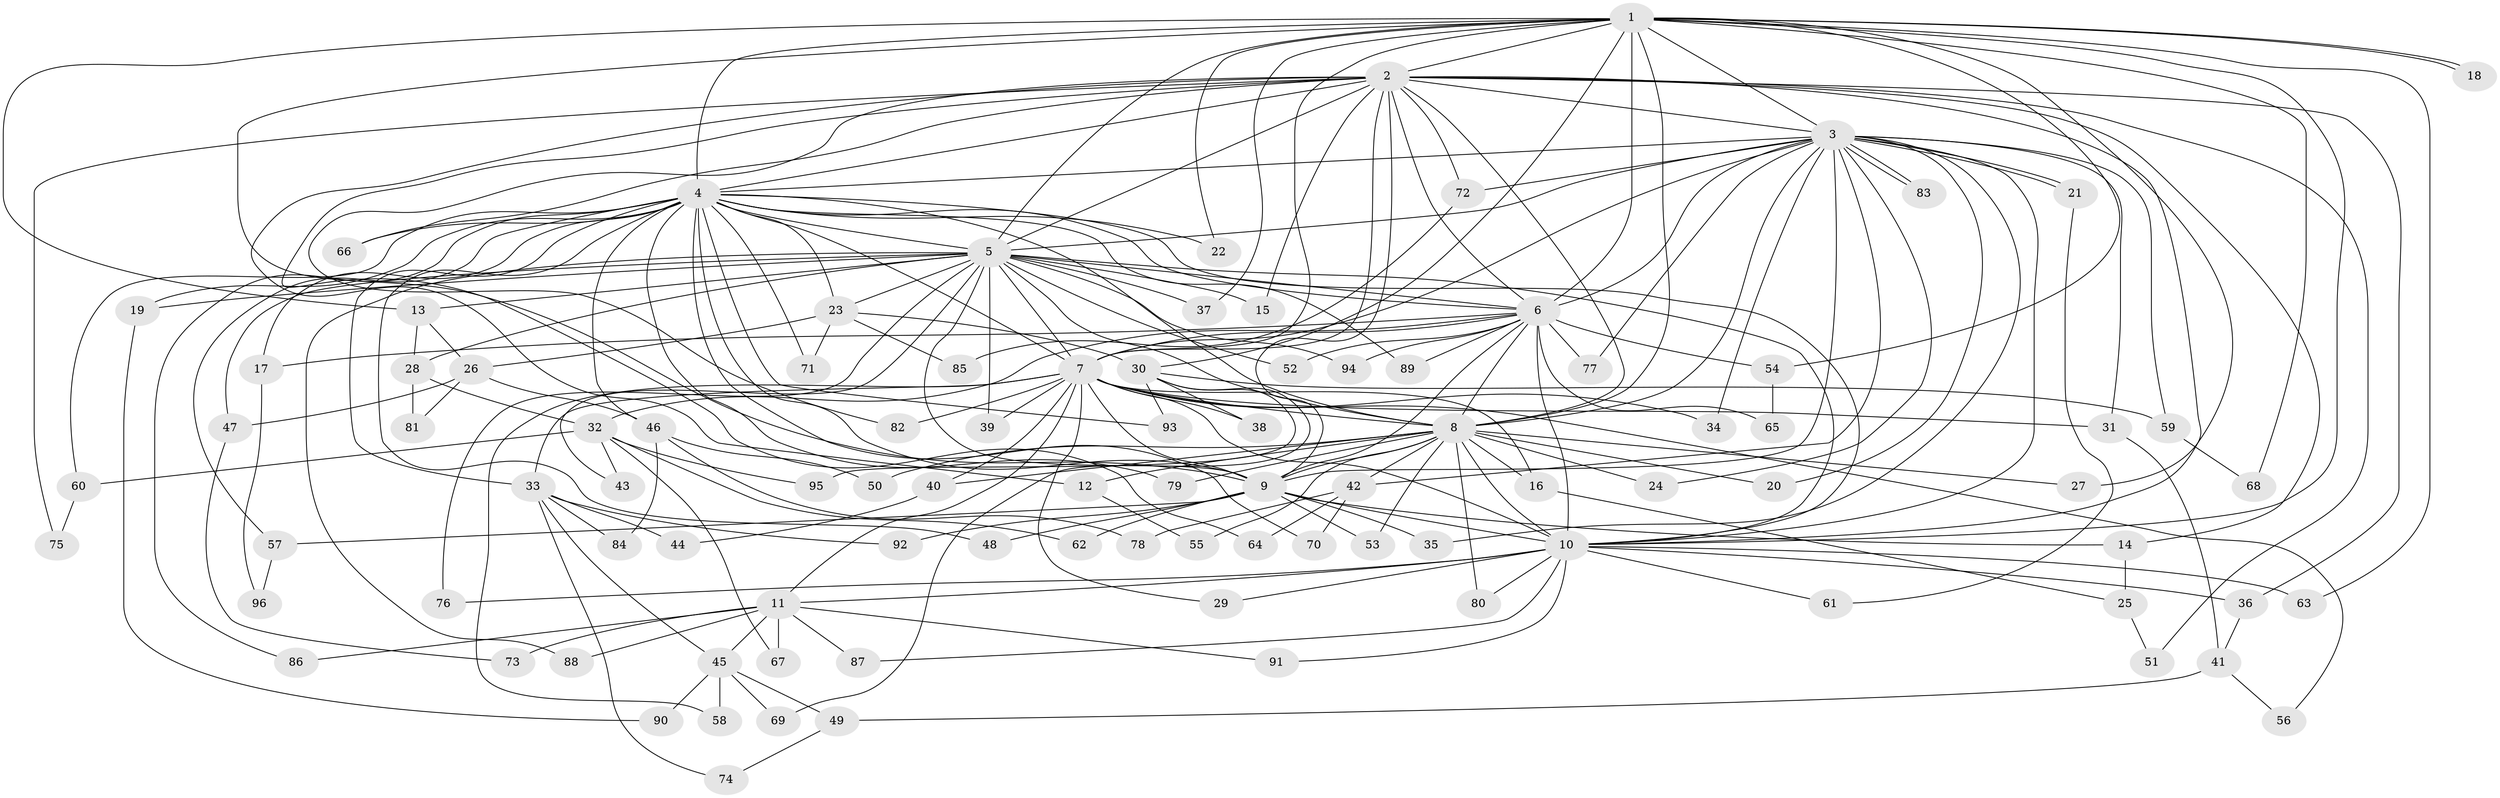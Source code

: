 // Generated by graph-tools (version 1.1) at 2025/13/03/09/25 04:13:42]
// undirected, 96 vertices, 217 edges
graph export_dot {
graph [start="1"]
  node [color=gray90,style=filled];
  1;
  2;
  3;
  4;
  5;
  6;
  7;
  8;
  9;
  10;
  11;
  12;
  13;
  14;
  15;
  16;
  17;
  18;
  19;
  20;
  21;
  22;
  23;
  24;
  25;
  26;
  27;
  28;
  29;
  30;
  31;
  32;
  33;
  34;
  35;
  36;
  37;
  38;
  39;
  40;
  41;
  42;
  43;
  44;
  45;
  46;
  47;
  48;
  49;
  50;
  51;
  52;
  53;
  54;
  55;
  56;
  57;
  58;
  59;
  60;
  61;
  62;
  63;
  64;
  65;
  66;
  67;
  68;
  69;
  70;
  71;
  72;
  73;
  74;
  75;
  76;
  77;
  78;
  79;
  80;
  81;
  82;
  83;
  84;
  85;
  86;
  87;
  88;
  89;
  90;
  91;
  92;
  93;
  94;
  95;
  96;
  1 -- 2;
  1 -- 3;
  1 -- 4;
  1 -- 5;
  1 -- 6;
  1 -- 7;
  1 -- 8;
  1 -- 9;
  1 -- 10;
  1 -- 13;
  1 -- 18;
  1 -- 18;
  1 -- 22;
  1 -- 27;
  1 -- 30;
  1 -- 37;
  1 -- 54;
  1 -- 63;
  1 -- 68;
  2 -- 3;
  2 -- 4;
  2 -- 5;
  2 -- 6;
  2 -- 7;
  2 -- 8;
  2 -- 9;
  2 -- 10;
  2 -- 12;
  2 -- 14;
  2 -- 15;
  2 -- 36;
  2 -- 51;
  2 -- 64;
  2 -- 66;
  2 -- 72;
  2 -- 75;
  2 -- 82;
  3 -- 4;
  3 -- 5;
  3 -- 6;
  3 -- 7;
  3 -- 8;
  3 -- 9;
  3 -- 10;
  3 -- 20;
  3 -- 21;
  3 -- 21;
  3 -- 24;
  3 -- 31;
  3 -- 34;
  3 -- 35;
  3 -- 42;
  3 -- 59;
  3 -- 72;
  3 -- 77;
  3 -- 83;
  3 -- 83;
  4 -- 5;
  4 -- 6;
  4 -- 7;
  4 -- 8;
  4 -- 9;
  4 -- 10;
  4 -- 17;
  4 -- 19;
  4 -- 22;
  4 -- 23;
  4 -- 33;
  4 -- 46;
  4 -- 48;
  4 -- 57;
  4 -- 60;
  4 -- 66;
  4 -- 70;
  4 -- 71;
  4 -- 79;
  4 -- 86;
  4 -- 89;
  4 -- 93;
  5 -- 6;
  5 -- 7;
  5 -- 8;
  5 -- 9;
  5 -- 10;
  5 -- 13;
  5 -- 15;
  5 -- 19;
  5 -- 23;
  5 -- 28;
  5 -- 37;
  5 -- 39;
  5 -- 43;
  5 -- 47;
  5 -- 52;
  5 -- 76;
  5 -- 88;
  5 -- 94;
  6 -- 7;
  6 -- 8;
  6 -- 9;
  6 -- 10;
  6 -- 17;
  6 -- 32;
  6 -- 52;
  6 -- 54;
  6 -- 65;
  6 -- 77;
  6 -- 89;
  6 -- 94;
  7 -- 8;
  7 -- 9;
  7 -- 10;
  7 -- 11;
  7 -- 16;
  7 -- 29;
  7 -- 31;
  7 -- 33;
  7 -- 34;
  7 -- 38;
  7 -- 39;
  7 -- 40;
  7 -- 56;
  7 -- 58;
  7 -- 82;
  8 -- 9;
  8 -- 10;
  8 -- 12;
  8 -- 16;
  8 -- 20;
  8 -- 24;
  8 -- 27;
  8 -- 40;
  8 -- 42;
  8 -- 50;
  8 -- 53;
  8 -- 55;
  8 -- 79;
  8 -- 80;
  9 -- 10;
  9 -- 14;
  9 -- 35;
  9 -- 48;
  9 -- 53;
  9 -- 57;
  9 -- 62;
  9 -- 92;
  10 -- 11;
  10 -- 29;
  10 -- 36;
  10 -- 61;
  10 -- 63;
  10 -- 76;
  10 -- 80;
  10 -- 87;
  10 -- 91;
  11 -- 45;
  11 -- 67;
  11 -- 73;
  11 -- 86;
  11 -- 87;
  11 -- 88;
  11 -- 91;
  12 -- 55;
  13 -- 26;
  13 -- 28;
  14 -- 25;
  16 -- 25;
  17 -- 96;
  19 -- 90;
  21 -- 61;
  23 -- 26;
  23 -- 30;
  23 -- 71;
  23 -- 85;
  25 -- 51;
  26 -- 46;
  26 -- 47;
  26 -- 81;
  28 -- 32;
  28 -- 81;
  30 -- 38;
  30 -- 59;
  30 -- 69;
  30 -- 93;
  30 -- 95;
  31 -- 41;
  32 -- 43;
  32 -- 60;
  32 -- 62;
  32 -- 67;
  32 -- 95;
  33 -- 44;
  33 -- 45;
  33 -- 74;
  33 -- 84;
  33 -- 92;
  36 -- 41;
  40 -- 44;
  41 -- 49;
  41 -- 56;
  42 -- 64;
  42 -- 70;
  42 -- 78;
  45 -- 49;
  45 -- 58;
  45 -- 69;
  45 -- 90;
  46 -- 50;
  46 -- 78;
  46 -- 84;
  47 -- 73;
  49 -- 74;
  54 -- 65;
  57 -- 96;
  59 -- 68;
  60 -- 75;
  72 -- 85;
}

